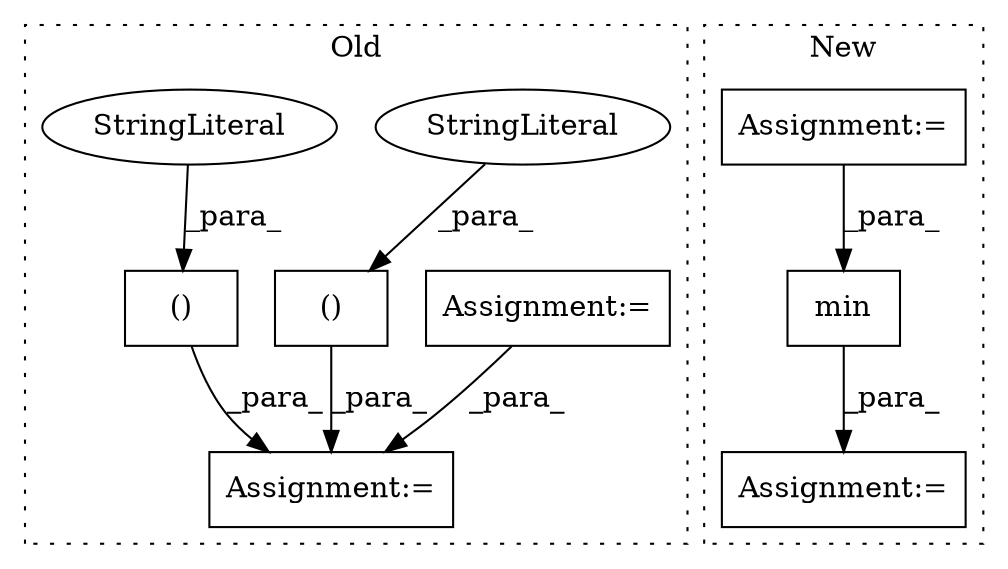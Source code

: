 digraph G {
subgraph cluster0 {
1 [label="()" a="106" s="6194" l="59" shape="box"];
5 [label="Assignment:=" a="7" s="6344" l="2" shape="box"];
6 [label="Assignment:=" a="7" s="6166" l="2" shape="box"];
7 [label="()" a="106" s="6105" l="59" shape="box"];
8 [label="StringLiteral" a="45" s="6237" l="16" shape="ellipse"];
9 [label="StringLiteral" a="45" s="6119" l="16" shape="ellipse"];
label = "Old";
style="dotted";
}
subgraph cluster1 {
2 [label="min" a="32" s="6266,6293" l="4,1" shape="box"];
3 [label="Assignment:=" a="7" s="6195,6295" l="57,2" shape="box"];
4 [label="Assignment:=" a="7" s="6116" l="1" shape="box"];
label = "New";
style="dotted";
}
1 -> 5 [label="_para_"];
2 -> 3 [label="_para_"];
4 -> 2 [label="_para_"];
6 -> 5 [label="_para_"];
7 -> 5 [label="_para_"];
8 -> 1 [label="_para_"];
9 -> 7 [label="_para_"];
}